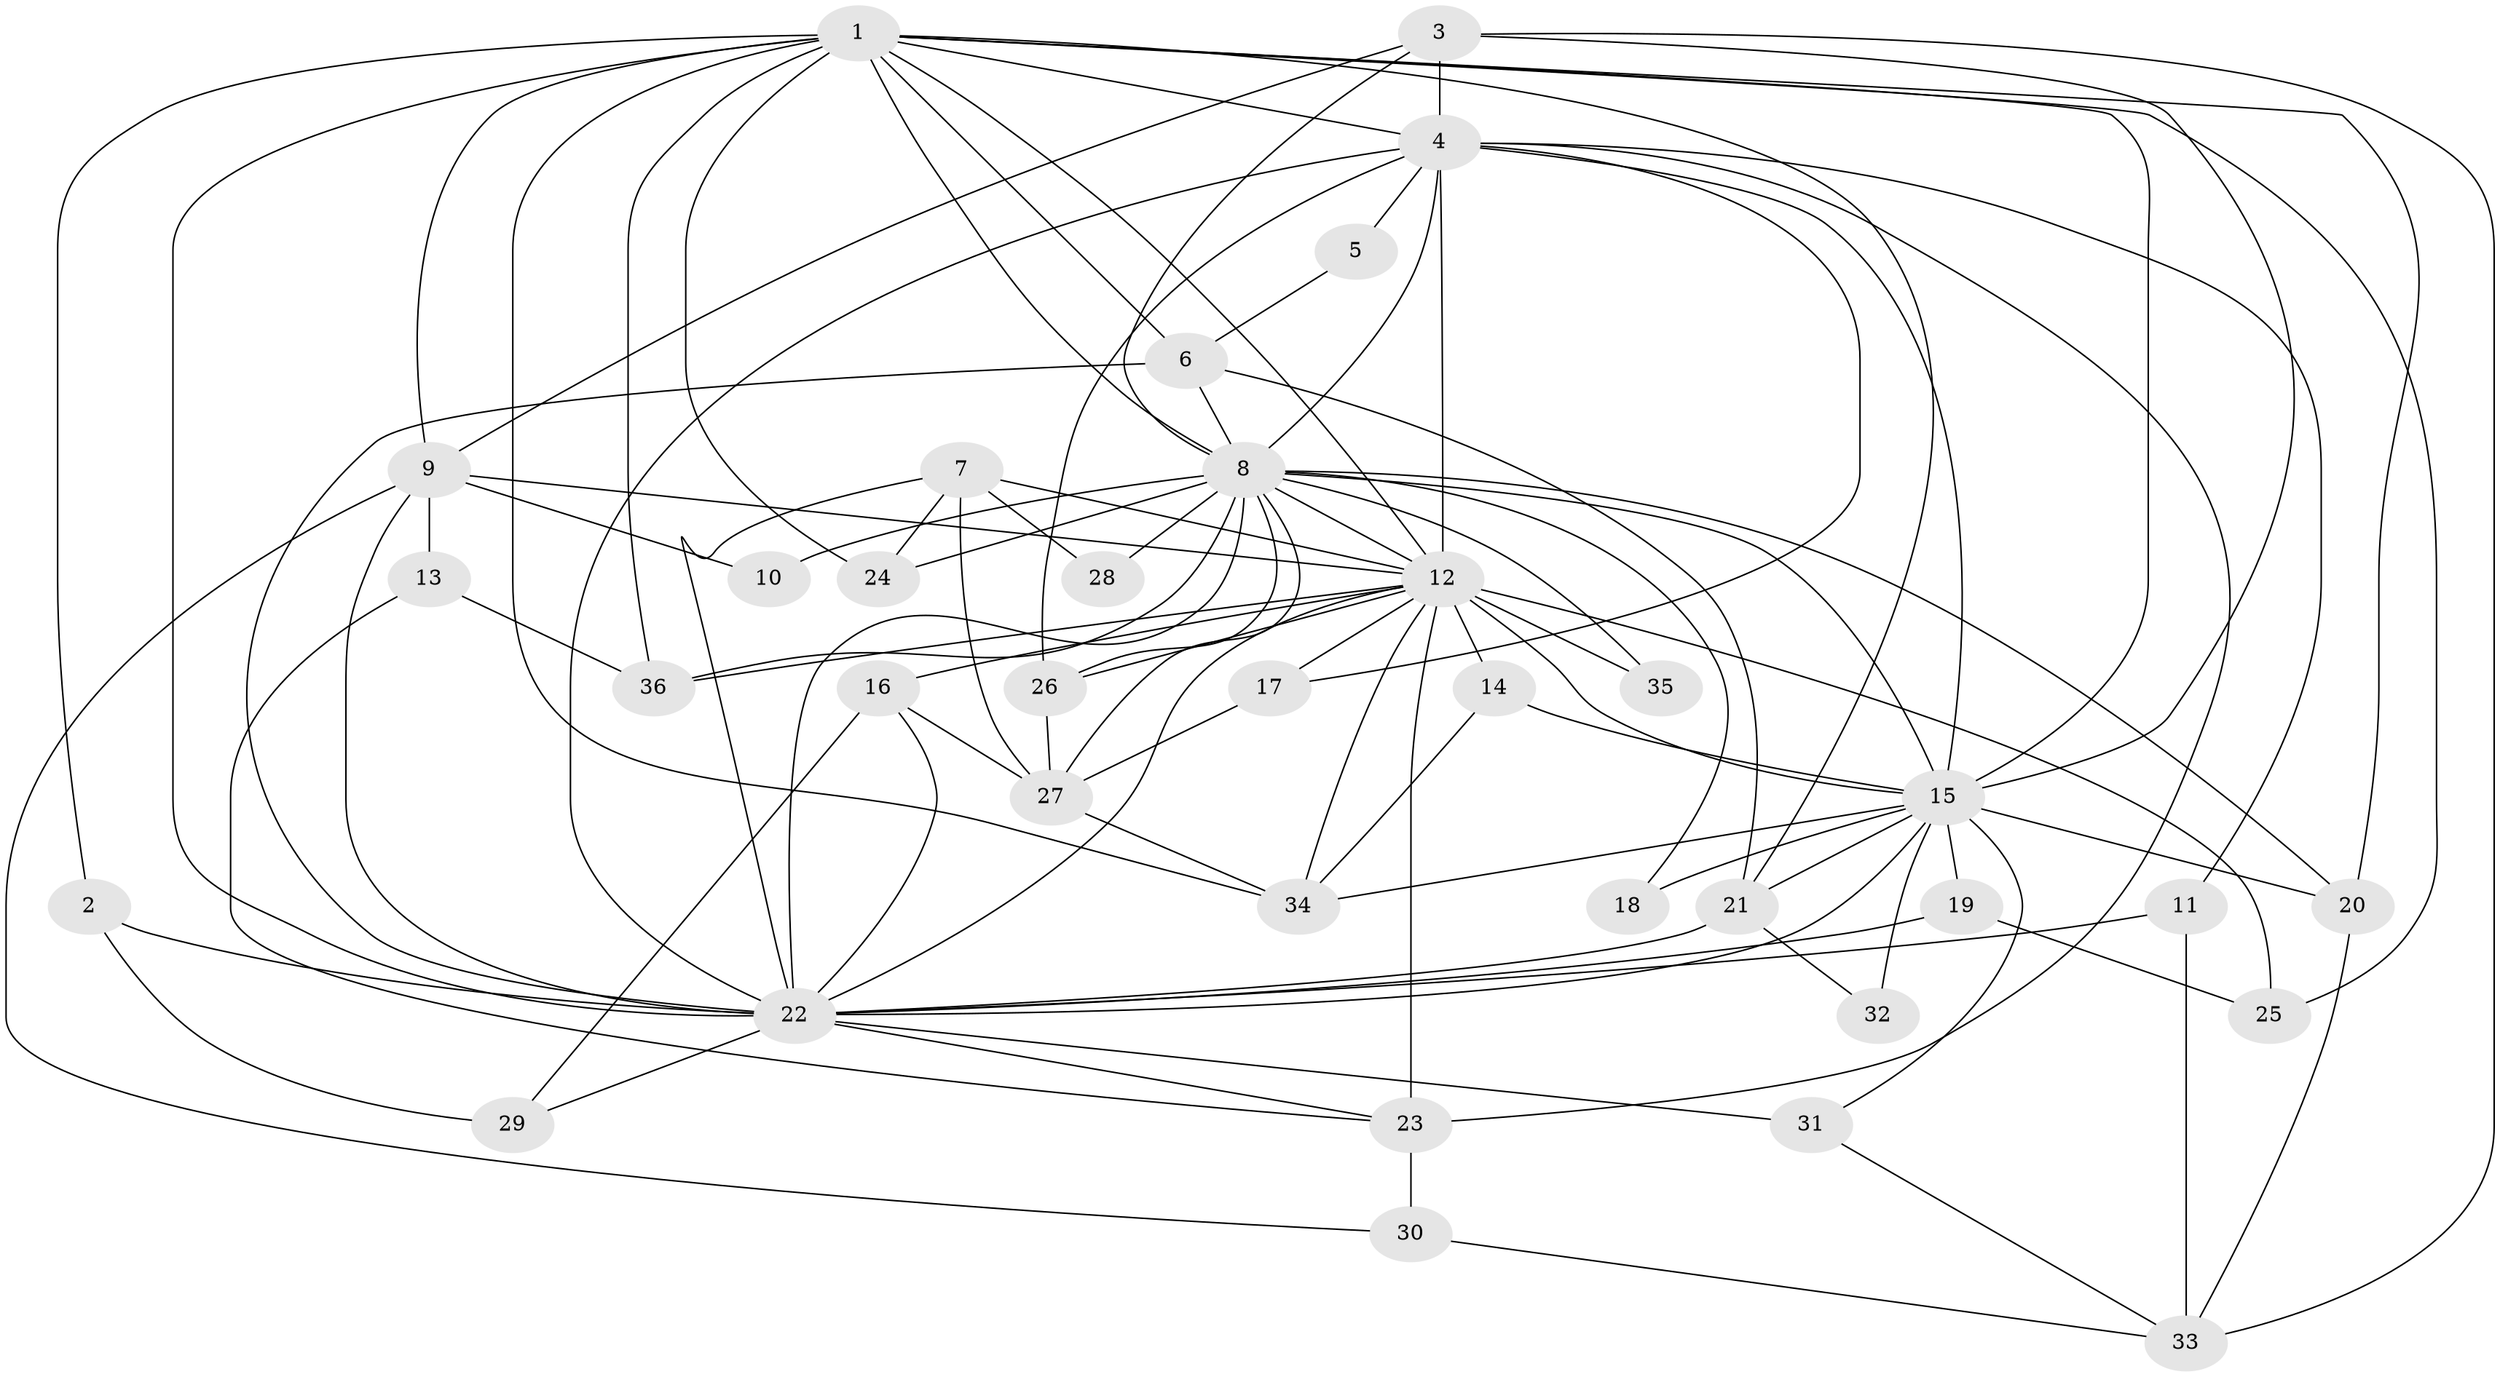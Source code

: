 // original degree distribution, {15: 0.033707865168539325, 18: 0.011235955056179775, 17: 0.02247191011235955, 24: 0.011235955056179775, 16: 0.02247191011235955, 25: 0.011235955056179775, 4: 0.10112359550561797, 5: 0.0449438202247191, 6: 0.0449438202247191, 3: 0.15730337078651685, 2: 0.5168539325842697, 7: 0.02247191011235955}
// Generated by graph-tools (version 1.1) at 2025/36/03/04/25 23:36:16]
// undirected, 36 vertices, 98 edges
graph export_dot {
  node [color=gray90,style=filled];
  1;
  2;
  3;
  4;
  5;
  6;
  7;
  8;
  9;
  10;
  11;
  12;
  13;
  14;
  15;
  16;
  17;
  18;
  19;
  20;
  21;
  22;
  23;
  24;
  25;
  26;
  27;
  28;
  29;
  30;
  31;
  32;
  33;
  34;
  35;
  36;
  1 -- 2 [weight=1.0];
  1 -- 4 [weight=2.0];
  1 -- 6 [weight=2.0];
  1 -- 8 [weight=4.0];
  1 -- 9 [weight=1.0];
  1 -- 12 [weight=4.0];
  1 -- 15 [weight=4.0];
  1 -- 20 [weight=1.0];
  1 -- 21 [weight=1.0];
  1 -- 22 [weight=4.0];
  1 -- 24 [weight=1.0];
  1 -- 25 [weight=2.0];
  1 -- 34 [weight=2.0];
  1 -- 36 [weight=2.0];
  2 -- 22 [weight=1.0];
  2 -- 29 [weight=1.0];
  3 -- 4 [weight=1.0];
  3 -- 8 [weight=1.0];
  3 -- 9 [weight=1.0];
  3 -- 15 [weight=1.0];
  3 -- 33 [weight=1.0];
  4 -- 5 [weight=1.0];
  4 -- 8 [weight=2.0];
  4 -- 11 [weight=1.0];
  4 -- 12 [weight=1.0];
  4 -- 15 [weight=2.0];
  4 -- 17 [weight=1.0];
  4 -- 22 [weight=4.0];
  4 -- 23 [weight=2.0];
  4 -- 26 [weight=1.0];
  5 -- 6 [weight=1.0];
  6 -- 8 [weight=1.0];
  6 -- 21 [weight=1.0];
  6 -- 22 [weight=1.0];
  7 -- 12 [weight=1.0];
  7 -- 22 [weight=2.0];
  7 -- 24 [weight=1.0];
  7 -- 27 [weight=2.0];
  7 -- 28 [weight=1.0];
  8 -- 10 [weight=1.0];
  8 -- 12 [weight=2.0];
  8 -- 15 [weight=5.0];
  8 -- 18 [weight=2.0];
  8 -- 20 [weight=1.0];
  8 -- 22 [weight=5.0];
  8 -- 24 [weight=1.0];
  8 -- 26 [weight=1.0];
  8 -- 27 [weight=1.0];
  8 -- 28 [weight=2.0];
  8 -- 35 [weight=1.0];
  8 -- 36 [weight=1.0];
  9 -- 10 [weight=1.0];
  9 -- 12 [weight=1.0];
  9 -- 13 [weight=1.0];
  9 -- 22 [weight=1.0];
  9 -- 30 [weight=1.0];
  11 -- 22 [weight=1.0];
  11 -- 33 [weight=1.0];
  12 -- 14 [weight=1.0];
  12 -- 15 [weight=2.0];
  12 -- 16 [weight=1.0];
  12 -- 17 [weight=1.0];
  12 -- 22 [weight=3.0];
  12 -- 23 [weight=1.0];
  12 -- 25 [weight=1.0];
  12 -- 26 [weight=1.0];
  12 -- 34 [weight=1.0];
  12 -- 35 [weight=2.0];
  12 -- 36 [weight=1.0];
  13 -- 23 [weight=1.0];
  13 -- 36 [weight=1.0];
  14 -- 15 [weight=1.0];
  14 -- 34 [weight=1.0];
  15 -- 18 [weight=1.0];
  15 -- 19 [weight=2.0];
  15 -- 20 [weight=1.0];
  15 -- 21 [weight=1.0];
  15 -- 22 [weight=7.0];
  15 -- 31 [weight=1.0];
  15 -- 32 [weight=2.0];
  15 -- 34 [weight=1.0];
  16 -- 22 [weight=1.0];
  16 -- 27 [weight=1.0];
  16 -- 29 [weight=1.0];
  17 -- 27 [weight=1.0];
  19 -- 22 [weight=1.0];
  19 -- 25 [weight=1.0];
  20 -- 33 [weight=1.0];
  21 -- 22 [weight=1.0];
  21 -- 32 [weight=1.0];
  22 -- 23 [weight=1.0];
  22 -- 29 [weight=1.0];
  22 -- 31 [weight=2.0];
  23 -- 30 [weight=1.0];
  26 -- 27 [weight=1.0];
  27 -- 34 [weight=1.0];
  30 -- 33 [weight=1.0];
  31 -- 33 [weight=1.0];
}

